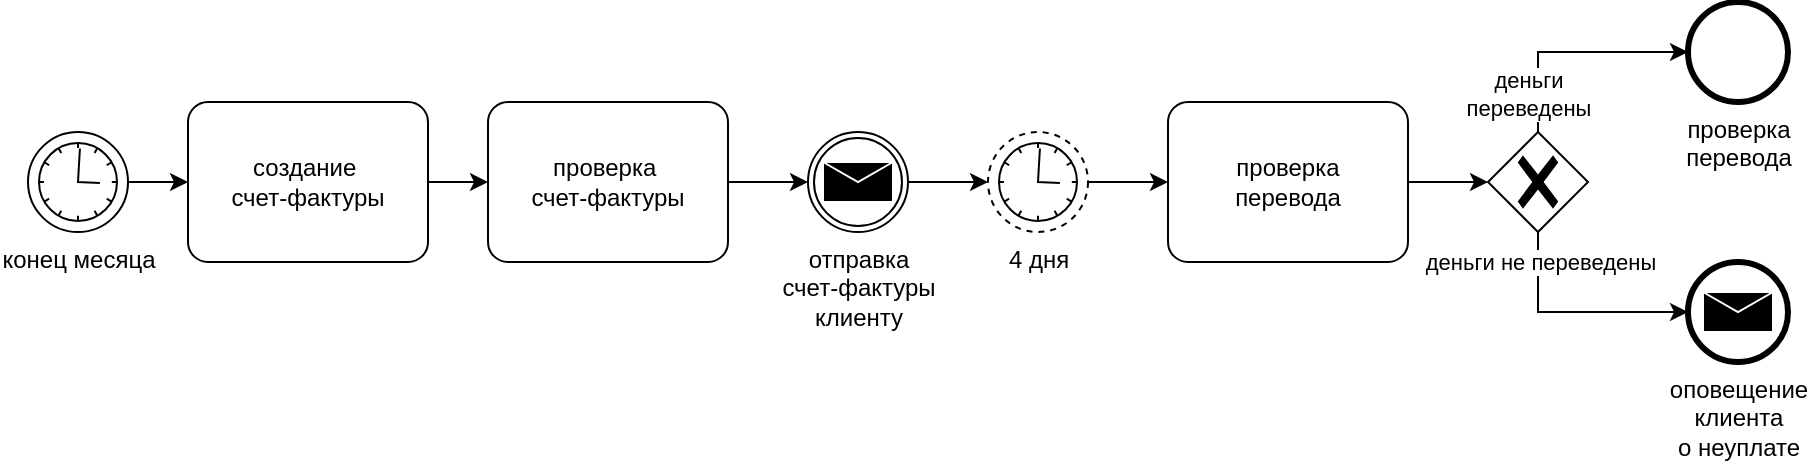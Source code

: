 <mxfile version="20.7.4" type="device"><diagram id="nVqkrCrnaW0N5G3krnt9" name="Страница 1"><mxGraphModel dx="471" dy="766" grid="1" gridSize="10" guides="1" tooltips="1" connect="1" arrows="1" fold="1" page="1" pageScale="1" pageWidth="827" pageHeight="1169" math="0" shadow="0"><root><mxCell id="0"/><mxCell id="1" parent="0"/><mxCell id="f2ykjuPxDQLk3Gag_TEA-7" value="" style="edgeStyle=orthogonalEdgeStyle;rounded=0;orthogonalLoop=1;jettySize=auto;html=1;" edge="1" parent="1" source="f2ykjuPxDQLk3Gag_TEA-5" target="f2ykjuPxDQLk3Gag_TEA-6"><mxGeometry relative="1" as="geometry"/></mxCell><mxCell id="f2ykjuPxDQLk3Gag_TEA-5" value="конец месяца" style="points=[[0.145,0.145,0],[0.5,0,0],[0.855,0.145,0],[1,0.5,0],[0.855,0.855,0],[0.5,1,0],[0.145,0.855,0],[0,0.5,0]];shape=mxgraph.bpmn.event;html=1;verticalLabelPosition=bottom;labelBackgroundColor=#ffffff;verticalAlign=top;align=center;perimeter=ellipsePerimeter;outlineConnect=0;aspect=fixed;outline=standard;symbol=timer;" vertex="1" parent="1"><mxGeometry x="120" y="460" width="50" height="50" as="geometry"/></mxCell><mxCell id="f2ykjuPxDQLk3Gag_TEA-9" value="" style="edgeStyle=orthogonalEdgeStyle;rounded=0;orthogonalLoop=1;jettySize=auto;html=1;" edge="1" parent="1" source="f2ykjuPxDQLk3Gag_TEA-6" target="f2ykjuPxDQLk3Gag_TEA-8"><mxGeometry relative="1" as="geometry"/></mxCell><mxCell id="f2ykjuPxDQLk3Gag_TEA-6" value="создание&amp;nbsp;&lt;br&gt;счет-фактуры" style="points=[[0.25,0,0],[0.5,0,0],[0.75,0,0],[1,0.25,0],[1,0.5,0],[1,0.75,0],[0.75,1,0],[0.5,1,0],[0.25,1,0],[0,0.75,0],[0,0.5,0],[0,0.25,0]];shape=mxgraph.bpmn.task;whiteSpace=wrap;rectStyle=rounded;size=10;html=1;taskMarker=abstract;" vertex="1" parent="1"><mxGeometry x="200" y="445" width="120" height="80" as="geometry"/></mxCell><mxCell id="f2ykjuPxDQLk3Gag_TEA-11" value="" style="edgeStyle=orthogonalEdgeStyle;rounded=0;orthogonalLoop=1;jettySize=auto;html=1;" edge="1" parent="1" source="f2ykjuPxDQLk3Gag_TEA-8" target="f2ykjuPxDQLk3Gag_TEA-10"><mxGeometry relative="1" as="geometry"/></mxCell><mxCell id="f2ykjuPxDQLk3Gag_TEA-8" value="проверка&amp;nbsp;&lt;br&gt;счет-фактуры" style="points=[[0.25,0,0],[0.5,0,0],[0.75,0,0],[1,0.25,0],[1,0.5,0],[1,0.75,0],[0.75,1,0],[0.5,1,0],[0.25,1,0],[0,0.75,0],[0,0.5,0],[0,0.25,0]];shape=mxgraph.bpmn.task;whiteSpace=wrap;rectStyle=rounded;size=10;html=1;taskMarker=abstract;" vertex="1" parent="1"><mxGeometry x="350" y="445" width="120" height="80" as="geometry"/></mxCell><mxCell id="f2ykjuPxDQLk3Gag_TEA-13" value="" style="edgeStyle=orthogonalEdgeStyle;rounded=0;orthogonalLoop=1;jettySize=auto;html=1;" edge="1" parent="1" source="f2ykjuPxDQLk3Gag_TEA-10" target="f2ykjuPxDQLk3Gag_TEA-12"><mxGeometry relative="1" as="geometry"/></mxCell><mxCell id="f2ykjuPxDQLk3Gag_TEA-10" value="отправка&lt;br&gt;счет-фактуры&lt;br&gt;клиенту" style="points=[[0.145,0.145,0],[0.5,0,0],[0.855,0.145,0],[1,0.5,0],[0.855,0.855,0],[0.5,1,0],[0.145,0.855,0],[0,0.5,0]];shape=mxgraph.bpmn.event;html=1;verticalLabelPosition=bottom;labelBackgroundColor=#ffffff;verticalAlign=top;align=center;perimeter=ellipsePerimeter;outlineConnect=0;aspect=fixed;outline=throwing;symbol=message;" vertex="1" parent="1"><mxGeometry x="510" y="460" width="50" height="50" as="geometry"/></mxCell><mxCell id="f2ykjuPxDQLk3Gag_TEA-16" value="" style="edgeStyle=orthogonalEdgeStyle;rounded=0;orthogonalLoop=1;jettySize=auto;html=1;" edge="1" parent="1" source="f2ykjuPxDQLk3Gag_TEA-12" target="f2ykjuPxDQLk3Gag_TEA-15"><mxGeometry relative="1" as="geometry"/></mxCell><mxCell id="f2ykjuPxDQLk3Gag_TEA-12" value="4 дня" style="points=[[0.145,0.145,0],[0.5,0,0],[0.855,0.145,0],[1,0.5,0],[0.855,0.855,0],[0.5,1,0],[0.145,0.855,0],[0,0.5,0]];shape=mxgraph.bpmn.event;html=1;verticalLabelPosition=bottom;labelBackgroundColor=#ffffff;verticalAlign=top;align=center;perimeter=ellipsePerimeter;outlineConnect=0;aspect=fixed;outline=eventNonint;symbol=timer;" vertex="1" parent="1"><mxGeometry x="600" y="460" width="50" height="50" as="geometry"/></mxCell><mxCell id="f2ykjuPxDQLk3Gag_TEA-18" value="" style="edgeStyle=orthogonalEdgeStyle;rounded=0;orthogonalLoop=1;jettySize=auto;html=1;" edge="1" parent="1" source="f2ykjuPxDQLk3Gag_TEA-15" target="f2ykjuPxDQLk3Gag_TEA-17"><mxGeometry relative="1" as="geometry"/></mxCell><mxCell id="f2ykjuPxDQLk3Gag_TEA-15" value="проверка&lt;br&gt;перевода" style="points=[[0.25,0,0],[0.5,0,0],[0.75,0,0],[1,0.25,0],[1,0.5,0],[1,0.75,0],[0.75,1,0],[0.5,1,0],[0.25,1,0],[0,0.75,0],[0,0.5,0],[0,0.25,0]];shape=mxgraph.bpmn.task;whiteSpace=wrap;rectStyle=rounded;size=10;html=1;taskMarker=abstract;" vertex="1" parent="1"><mxGeometry x="690" y="445" width="120" height="80" as="geometry"/></mxCell><mxCell id="f2ykjuPxDQLk3Gag_TEA-19" value="деньги&lt;br&gt;переведены" style="edgeStyle=orthogonalEdgeStyle;rounded=0;orthogonalLoop=1;jettySize=auto;html=1;entryX=0;entryY=0.5;entryDx=0;entryDy=0;entryPerimeter=0;" edge="1" parent="1" source="f2ykjuPxDQLk3Gag_TEA-17" target="f2ykjuPxDQLk3Gag_TEA-26"><mxGeometry x="-0.667" y="5" relative="1" as="geometry"><mxPoint x="875" y="360" as="targetPoint"/><Array as="points"><mxPoint x="875" y="420"/></Array><mxPoint as="offset"/></mxGeometry></mxCell><mxCell id="f2ykjuPxDQLk3Gag_TEA-20" style="edgeStyle=orthogonalEdgeStyle;rounded=0;orthogonalLoop=1;jettySize=auto;html=1;entryX=0;entryY=0.5;entryDx=0;entryDy=0;entryPerimeter=0;" edge="1" parent="1" source="f2ykjuPxDQLk3Gag_TEA-17" target="f2ykjuPxDQLk3Gag_TEA-25"><mxGeometry relative="1" as="geometry"><mxPoint x="920" y="580" as="targetPoint"/><Array as="points"><mxPoint x="875" y="550"/></Array></mxGeometry></mxCell><mxCell id="f2ykjuPxDQLk3Gag_TEA-21" value="деньги не переведены" style="edgeLabel;html=1;align=center;verticalAlign=middle;resizable=0;points=[];" vertex="1" connectable="0" parent="f2ykjuPxDQLk3Gag_TEA-20"><mxGeometry x="0.173" y="2" relative="1" as="geometry"><mxPoint x="-27" y="-23" as="offset"/></mxGeometry></mxCell><mxCell id="f2ykjuPxDQLk3Gag_TEA-17" value="" style="points=[[0.25,0.25,0],[0.5,0,0],[0.75,0.25,0],[1,0.5,0],[0.75,0.75,0],[0.5,1,0],[0.25,0.75,0],[0,0.5,0]];shape=mxgraph.bpmn.gateway2;html=1;verticalLabelPosition=bottom;labelBackgroundColor=#ffffff;verticalAlign=top;align=center;perimeter=rhombusPerimeter;outlineConnect=0;outline=none;symbol=none;gwType=exclusive;" vertex="1" parent="1"><mxGeometry x="850" y="460" width="50" height="50" as="geometry"/></mxCell><mxCell id="f2ykjuPxDQLk3Gag_TEA-25" value="оповещение&lt;br&gt;клиента&lt;br&gt;о неуплате" style="points=[[0.145,0.145,0],[0.5,0,0],[0.855,0.145,0],[1,0.5,0],[0.855,0.855,0],[0.5,1,0],[0.145,0.855,0],[0,0.5,0]];shape=mxgraph.bpmn.event;html=1;verticalLabelPosition=bottom;labelBackgroundColor=#ffffff;verticalAlign=top;align=center;perimeter=ellipsePerimeter;outlineConnect=0;aspect=fixed;outline=end;symbol=message;" vertex="1" parent="1"><mxGeometry x="950" y="525" width="50" height="50" as="geometry"/></mxCell><mxCell id="f2ykjuPxDQLk3Gag_TEA-26" value="проверка&lt;br&gt;перевода" style="points=[[0.145,0.145,0],[0.5,0,0],[0.855,0.145,0],[1,0.5,0],[0.855,0.855,0],[0.5,1,0],[0.145,0.855,0],[0,0.5,0]];shape=mxgraph.bpmn.event;html=1;verticalLabelPosition=bottom;labelBackgroundColor=#ffffff;verticalAlign=top;align=center;perimeter=ellipsePerimeter;outlineConnect=0;aspect=fixed;outline=end;symbol=terminate2;" vertex="1" parent="1"><mxGeometry x="950" y="395" width="50" height="50" as="geometry"/></mxCell></root></mxGraphModel></diagram></mxfile>